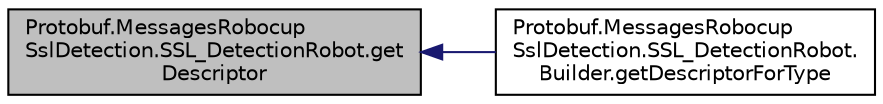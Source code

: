 digraph "Protobuf.MessagesRobocupSslDetection.SSL_DetectionRobot.getDescriptor"
{
 // INTERACTIVE_SVG=YES
  edge [fontname="Helvetica",fontsize="10",labelfontname="Helvetica",labelfontsize="10"];
  node [fontname="Helvetica",fontsize="10",shape=record];
  rankdir="LR";
  Node1 [label="Protobuf.MessagesRobocup\lSslDetection.SSL_DetectionRobot.get\lDescriptor",height=0.2,width=0.4,color="black", fillcolor="grey75", style="filled", fontcolor="black"];
  Node1 -> Node2 [dir="back",color="midnightblue",fontsize="10",style="solid",fontname="Helvetica"];
  Node2 [label="Protobuf.MessagesRobocup\lSslDetection.SSL_DetectionRobot.\lBuilder.getDescriptorForType",height=0.2,width=0.4,color="black", fillcolor="white", style="filled",URL="$d5/dd9/class_protobuf_1_1_messages_robocup_ssl_detection_1_1_s_s_l___detection_robot_1_1_builder.html#ac4534057f225f259eafbd5bfc556d3f8"];
}
